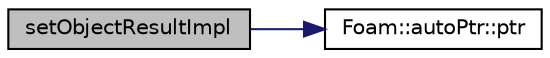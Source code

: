 digraph "setObjectResultImpl"
{
  bgcolor="transparent";
  edge [fontname="Helvetica",fontsize="10",labelfontname="Helvetica",labelfontsize="10"];
  node [fontname="Helvetica",fontsize="10",shape=record];
  rankdir="LR";
  Node1 [label="setObjectResultImpl",height=0.2,width=0.4,color="black", fillcolor="grey75", style="filled" fontcolor="black"];
  Node1 -> Node2 [color="midnightblue",fontsize="10",style="solid",fontname="Helvetica"];
  Node2 [label="Foam::autoPtr::ptr",height=0.2,width=0.4,color="black",URL="$classFoam_1_1autoPtr.html#ac4c624d94d24ed523ddf044cea29ccfc",tooltip="Return pointer to the managed object and release ownership. Identical behaviour to release()..."];
}
